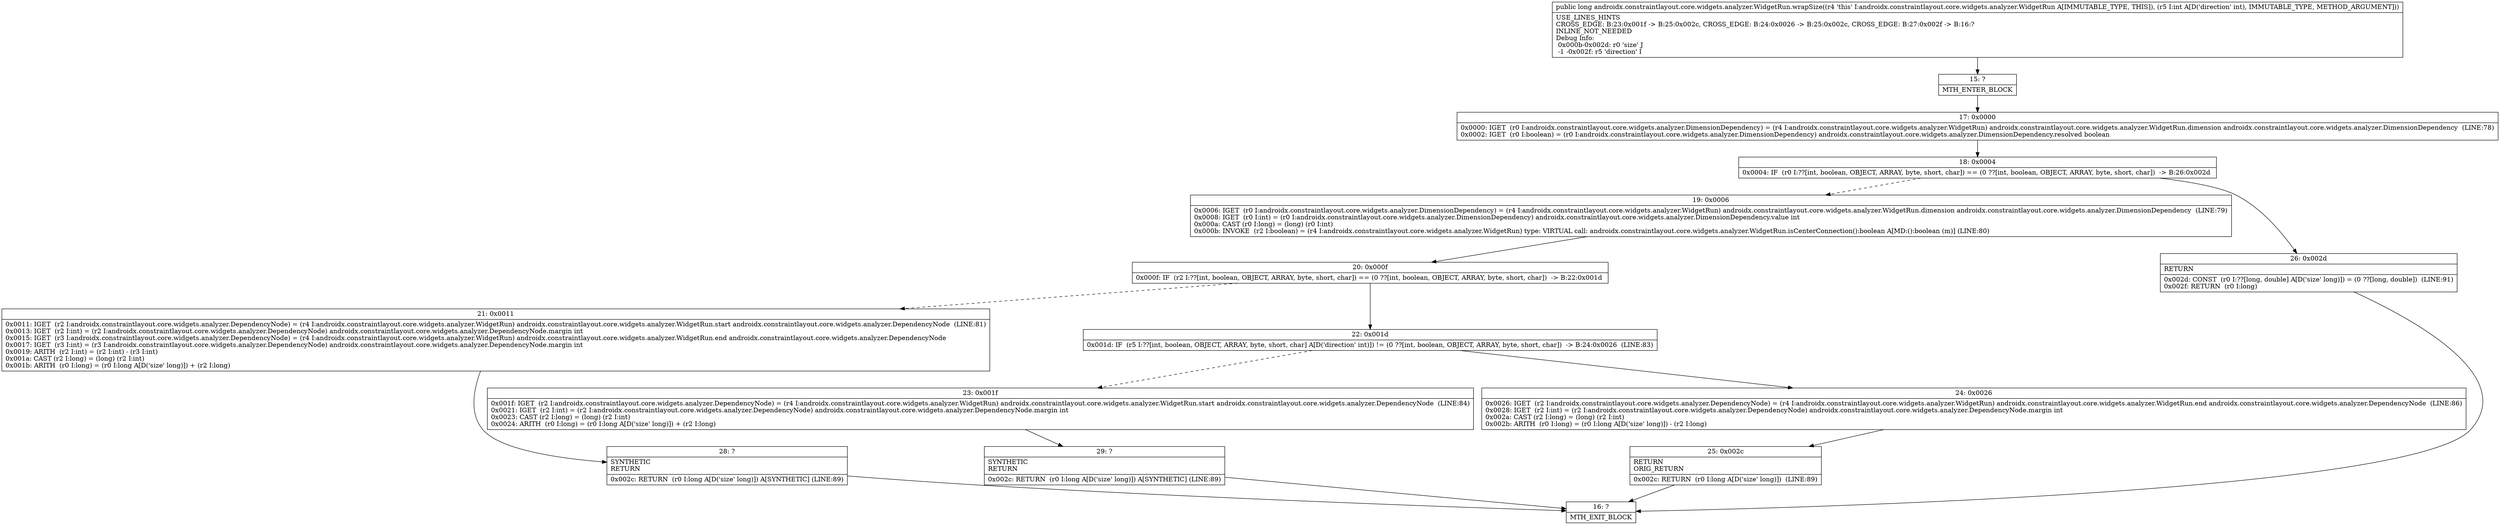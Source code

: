 digraph "CFG forandroidx.constraintlayout.core.widgets.analyzer.WidgetRun.wrapSize(I)J" {
Node_15 [shape=record,label="{15\:\ ?|MTH_ENTER_BLOCK\l}"];
Node_17 [shape=record,label="{17\:\ 0x0000|0x0000: IGET  (r0 I:androidx.constraintlayout.core.widgets.analyzer.DimensionDependency) = (r4 I:androidx.constraintlayout.core.widgets.analyzer.WidgetRun) androidx.constraintlayout.core.widgets.analyzer.WidgetRun.dimension androidx.constraintlayout.core.widgets.analyzer.DimensionDependency  (LINE:78)\l0x0002: IGET  (r0 I:boolean) = (r0 I:androidx.constraintlayout.core.widgets.analyzer.DimensionDependency) androidx.constraintlayout.core.widgets.analyzer.DimensionDependency.resolved boolean \l}"];
Node_18 [shape=record,label="{18\:\ 0x0004|0x0004: IF  (r0 I:??[int, boolean, OBJECT, ARRAY, byte, short, char]) == (0 ??[int, boolean, OBJECT, ARRAY, byte, short, char])  \-\> B:26:0x002d \l}"];
Node_19 [shape=record,label="{19\:\ 0x0006|0x0006: IGET  (r0 I:androidx.constraintlayout.core.widgets.analyzer.DimensionDependency) = (r4 I:androidx.constraintlayout.core.widgets.analyzer.WidgetRun) androidx.constraintlayout.core.widgets.analyzer.WidgetRun.dimension androidx.constraintlayout.core.widgets.analyzer.DimensionDependency  (LINE:79)\l0x0008: IGET  (r0 I:int) = (r0 I:androidx.constraintlayout.core.widgets.analyzer.DimensionDependency) androidx.constraintlayout.core.widgets.analyzer.DimensionDependency.value int \l0x000a: CAST (r0 I:long) = (long) (r0 I:int) \l0x000b: INVOKE  (r2 I:boolean) = (r4 I:androidx.constraintlayout.core.widgets.analyzer.WidgetRun) type: VIRTUAL call: androidx.constraintlayout.core.widgets.analyzer.WidgetRun.isCenterConnection():boolean A[MD:():boolean (m)] (LINE:80)\l}"];
Node_20 [shape=record,label="{20\:\ 0x000f|0x000f: IF  (r2 I:??[int, boolean, OBJECT, ARRAY, byte, short, char]) == (0 ??[int, boolean, OBJECT, ARRAY, byte, short, char])  \-\> B:22:0x001d \l}"];
Node_21 [shape=record,label="{21\:\ 0x0011|0x0011: IGET  (r2 I:androidx.constraintlayout.core.widgets.analyzer.DependencyNode) = (r4 I:androidx.constraintlayout.core.widgets.analyzer.WidgetRun) androidx.constraintlayout.core.widgets.analyzer.WidgetRun.start androidx.constraintlayout.core.widgets.analyzer.DependencyNode  (LINE:81)\l0x0013: IGET  (r2 I:int) = (r2 I:androidx.constraintlayout.core.widgets.analyzer.DependencyNode) androidx.constraintlayout.core.widgets.analyzer.DependencyNode.margin int \l0x0015: IGET  (r3 I:androidx.constraintlayout.core.widgets.analyzer.DependencyNode) = (r4 I:androidx.constraintlayout.core.widgets.analyzer.WidgetRun) androidx.constraintlayout.core.widgets.analyzer.WidgetRun.end androidx.constraintlayout.core.widgets.analyzer.DependencyNode \l0x0017: IGET  (r3 I:int) = (r3 I:androidx.constraintlayout.core.widgets.analyzer.DependencyNode) androidx.constraintlayout.core.widgets.analyzer.DependencyNode.margin int \l0x0019: ARITH  (r2 I:int) = (r2 I:int) \- (r3 I:int) \l0x001a: CAST (r2 I:long) = (long) (r2 I:int) \l0x001b: ARITH  (r0 I:long) = (r0 I:long A[D('size' long)]) + (r2 I:long) \l}"];
Node_28 [shape=record,label="{28\:\ ?|SYNTHETIC\lRETURN\l|0x002c: RETURN  (r0 I:long A[D('size' long)]) A[SYNTHETIC] (LINE:89)\l}"];
Node_16 [shape=record,label="{16\:\ ?|MTH_EXIT_BLOCK\l}"];
Node_22 [shape=record,label="{22\:\ 0x001d|0x001d: IF  (r5 I:??[int, boolean, OBJECT, ARRAY, byte, short, char] A[D('direction' int)]) != (0 ??[int, boolean, OBJECT, ARRAY, byte, short, char])  \-\> B:24:0x0026  (LINE:83)\l}"];
Node_23 [shape=record,label="{23\:\ 0x001f|0x001f: IGET  (r2 I:androidx.constraintlayout.core.widgets.analyzer.DependencyNode) = (r4 I:androidx.constraintlayout.core.widgets.analyzer.WidgetRun) androidx.constraintlayout.core.widgets.analyzer.WidgetRun.start androidx.constraintlayout.core.widgets.analyzer.DependencyNode  (LINE:84)\l0x0021: IGET  (r2 I:int) = (r2 I:androidx.constraintlayout.core.widgets.analyzer.DependencyNode) androidx.constraintlayout.core.widgets.analyzer.DependencyNode.margin int \l0x0023: CAST (r2 I:long) = (long) (r2 I:int) \l0x0024: ARITH  (r0 I:long) = (r0 I:long A[D('size' long)]) + (r2 I:long) \l}"];
Node_29 [shape=record,label="{29\:\ ?|SYNTHETIC\lRETURN\l|0x002c: RETURN  (r0 I:long A[D('size' long)]) A[SYNTHETIC] (LINE:89)\l}"];
Node_24 [shape=record,label="{24\:\ 0x0026|0x0026: IGET  (r2 I:androidx.constraintlayout.core.widgets.analyzer.DependencyNode) = (r4 I:androidx.constraintlayout.core.widgets.analyzer.WidgetRun) androidx.constraintlayout.core.widgets.analyzer.WidgetRun.end androidx.constraintlayout.core.widgets.analyzer.DependencyNode  (LINE:86)\l0x0028: IGET  (r2 I:int) = (r2 I:androidx.constraintlayout.core.widgets.analyzer.DependencyNode) androidx.constraintlayout.core.widgets.analyzer.DependencyNode.margin int \l0x002a: CAST (r2 I:long) = (long) (r2 I:int) \l0x002b: ARITH  (r0 I:long) = (r0 I:long A[D('size' long)]) \- (r2 I:long) \l}"];
Node_25 [shape=record,label="{25\:\ 0x002c|RETURN\lORIG_RETURN\l|0x002c: RETURN  (r0 I:long A[D('size' long)])  (LINE:89)\l}"];
Node_26 [shape=record,label="{26\:\ 0x002d|RETURN\l|0x002d: CONST  (r0 I:??[long, double] A[D('size' long)]) = (0 ??[long, double])  (LINE:91)\l0x002f: RETURN  (r0 I:long) \l}"];
MethodNode[shape=record,label="{public long androidx.constraintlayout.core.widgets.analyzer.WidgetRun.wrapSize((r4 'this' I:androidx.constraintlayout.core.widgets.analyzer.WidgetRun A[IMMUTABLE_TYPE, THIS]), (r5 I:int A[D('direction' int), IMMUTABLE_TYPE, METHOD_ARGUMENT]))  | USE_LINES_HINTS\lCROSS_EDGE: B:23:0x001f \-\> B:25:0x002c, CROSS_EDGE: B:24:0x0026 \-\> B:25:0x002c, CROSS_EDGE: B:27:0x002f \-\> B:16:?\lINLINE_NOT_NEEDED\lDebug Info:\l  0x000b\-0x002d: r0 'size' J\l  \-1 \-0x002f: r5 'direction' I\l}"];
MethodNode -> Node_15;Node_15 -> Node_17;
Node_17 -> Node_18;
Node_18 -> Node_19[style=dashed];
Node_18 -> Node_26;
Node_19 -> Node_20;
Node_20 -> Node_21[style=dashed];
Node_20 -> Node_22;
Node_21 -> Node_28;
Node_28 -> Node_16;
Node_22 -> Node_23[style=dashed];
Node_22 -> Node_24;
Node_23 -> Node_29;
Node_29 -> Node_16;
Node_24 -> Node_25;
Node_25 -> Node_16;
Node_26 -> Node_16;
}

